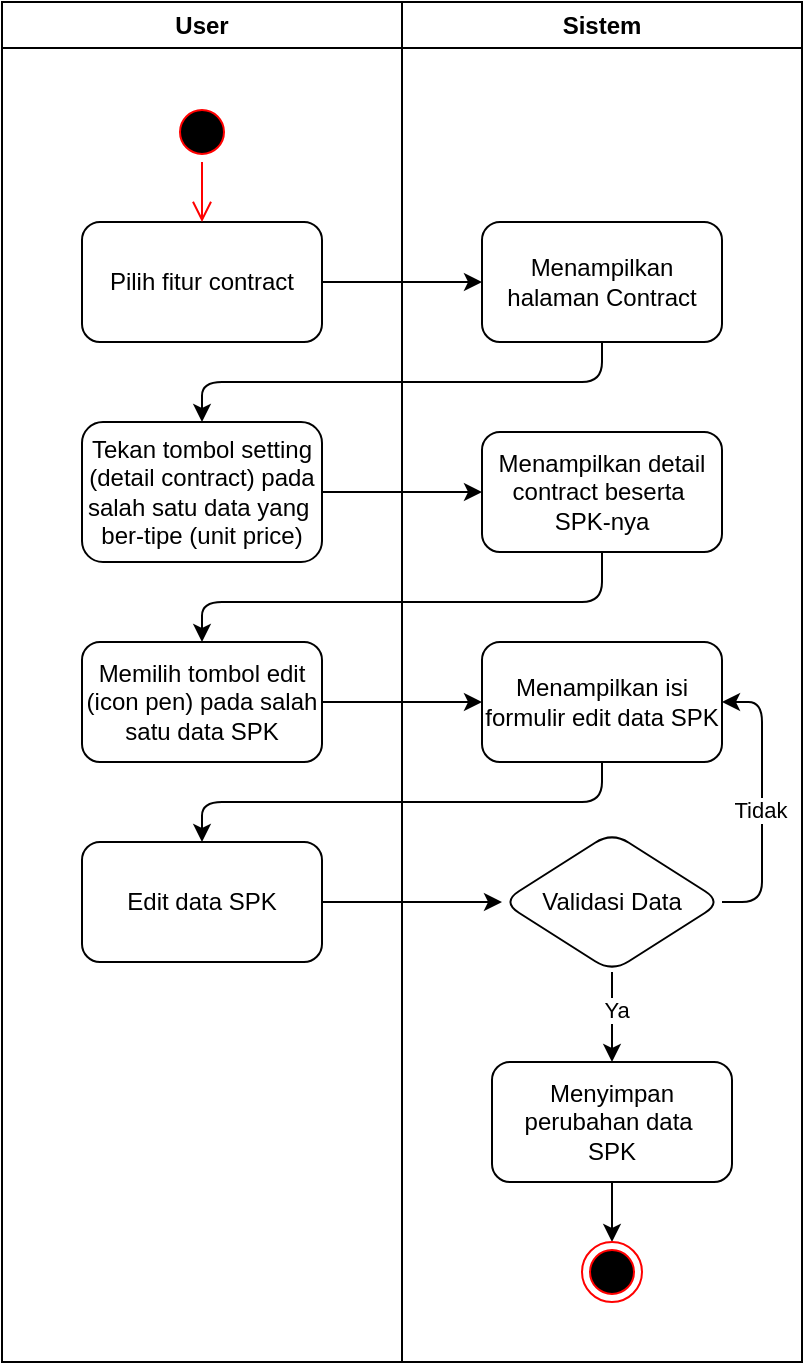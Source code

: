 <mxfile>
    <diagram id="6DhWcTpuCm_Bc9bOImX1" name="Page-1">
        <mxGraphModel dx="1072" dy="347" grid="1" gridSize="10" guides="1" tooltips="1" connect="1" arrows="1" fold="1" page="1" pageScale="1" pageWidth="850" pageHeight="1100" math="0" shadow="0">
            <root>
                <mxCell id="0"/>
                <mxCell id="1" parent="0"/>
                <mxCell id="4" value="User" style="swimlane;whiteSpace=wrap;html=1;" parent="1" vertex="1">
                    <mxGeometry x="120" y="120" width="200" height="680" as="geometry"/>
                </mxCell>
                <mxCell id="5" value="" style="ellipse;html=1;shape=startState;fillColor=#000000;strokeColor=#ff0000;" parent="4" vertex="1">
                    <mxGeometry x="85" y="50" width="30" height="30" as="geometry"/>
                </mxCell>
                <mxCell id="6" value="Pilih fitur contract" style="rounded=1;whiteSpace=wrap;html=1;" parent="4" vertex="1">
                    <mxGeometry x="40" y="110" width="120" height="60" as="geometry"/>
                </mxCell>
                <mxCell id="7" value="" style="edgeStyle=orthogonalEdgeStyle;html=1;verticalAlign=bottom;endArrow=open;endSize=8;strokeColor=#ff0000;entryX=0.5;entryY=0;entryDx=0;entryDy=0;" parent="4" source="5" target="6" edge="1">
                    <mxGeometry relative="1" as="geometry">
                        <mxPoint x="100" y="110" as="targetPoint"/>
                    </mxGeometry>
                </mxCell>
                <mxCell id="8" value="Tekan tombol setting (detail contract) pada salah satu data yang&amp;nbsp;&lt;div&gt;ber-tipe (unit price)&lt;/div&gt;" style="rounded=1;whiteSpace=wrap;html=1;" parent="4" vertex="1">
                    <mxGeometry x="40" y="210" width="120" height="70" as="geometry"/>
                </mxCell>
                <mxCell id="9" value="Memilih tombol edit (icon pen) pada salah satu data SPK" style="rounded=1;whiteSpace=wrap;html=1;" parent="4" vertex="1">
                    <mxGeometry x="40" y="320" width="120" height="60" as="geometry"/>
                </mxCell>
                <mxCell id="10" value="Edit data SPK" style="rounded=1;whiteSpace=wrap;html=1;" parent="4" vertex="1">
                    <mxGeometry x="40" y="420" width="120" height="60" as="geometry"/>
                </mxCell>
                <mxCell id="11" value="Sistem" style="swimlane;whiteSpace=wrap;html=1;" parent="1" vertex="1">
                    <mxGeometry x="320" y="120" width="200" height="680" as="geometry"/>
                </mxCell>
                <mxCell id="12" value="Menampilkan halaman Contract" style="rounded=1;whiteSpace=wrap;html=1;" parent="11" vertex="1">
                    <mxGeometry x="40" y="110" width="120" height="60" as="geometry"/>
                </mxCell>
                <mxCell id="13" value="Menampilkan detail contract beserta&amp;nbsp;&lt;div&gt;SPK-nya&lt;/div&gt;" style="rounded=1;whiteSpace=wrap;html=1;" parent="11" vertex="1">
                    <mxGeometry x="40" y="215" width="120" height="60" as="geometry"/>
                </mxCell>
                <mxCell id="14" value="Menampilkan isi formulir edit data SPK" style="rounded=1;whiteSpace=wrap;html=1;" parent="11" vertex="1">
                    <mxGeometry x="40" y="320" width="120" height="60" as="geometry"/>
                </mxCell>
                <mxCell id="15" style="edgeStyle=none;html=1;entryX=1;entryY=0.5;entryDx=0;entryDy=0;" parent="11" source="17" target="14" edge="1">
                    <mxGeometry relative="1" as="geometry">
                        <Array as="points">
                            <mxPoint x="180" y="450"/>
                            <mxPoint x="180" y="350"/>
                        </Array>
                    </mxGeometry>
                </mxCell>
                <mxCell id="31" value="Tidak" style="edgeLabel;html=1;align=center;verticalAlign=middle;resizable=0;points=[];" vertex="1" connectable="0" parent="15">
                    <mxGeometry x="-0.049" y="1" relative="1" as="geometry">
                        <mxPoint as="offset"/>
                    </mxGeometry>
                </mxCell>
                <mxCell id="16" value="" style="edgeStyle=none;html=1;" parent="11" source="17" target="19" edge="1">
                    <mxGeometry relative="1" as="geometry"/>
                </mxCell>
                <mxCell id="30" value="Ya" style="edgeLabel;html=1;align=center;verticalAlign=middle;resizable=0;points=[];" vertex="1" connectable="0" parent="16">
                    <mxGeometry x="-0.182" y="2" relative="1" as="geometry">
                        <mxPoint as="offset"/>
                    </mxGeometry>
                </mxCell>
                <mxCell id="17" value="Validasi Data" style="rhombus;whiteSpace=wrap;html=1;rounded=1;" parent="11" vertex="1">
                    <mxGeometry x="50" y="415" width="110" height="70" as="geometry"/>
                </mxCell>
                <mxCell id="18" value="" style="edgeStyle=none;html=1;" parent="11" source="19" target="21" edge="1">
                    <mxGeometry relative="1" as="geometry"/>
                </mxCell>
                <mxCell id="19" value="Menyimpan perubahan data&amp;nbsp;&lt;div&gt;SPK&lt;/div&gt;" style="rounded=1;whiteSpace=wrap;html=1;" parent="11" vertex="1">
                    <mxGeometry x="45" y="530" width="120" height="60" as="geometry"/>
                </mxCell>
                <mxCell id="21" value="" style="ellipse;html=1;shape=endState;fillColor=#000000;strokeColor=#ff0000;" parent="11" vertex="1">
                    <mxGeometry x="90" y="620" width="30" height="30" as="geometry"/>
                </mxCell>
                <mxCell id="22" value="" style="edgeStyle=none;html=1;" parent="1" source="6" target="12" edge="1">
                    <mxGeometry relative="1" as="geometry"/>
                </mxCell>
                <mxCell id="23" value="" style="edgeStyle=none;html=1;entryX=0.5;entryY=0;entryDx=0;entryDy=0;exitX=0.5;exitY=1;exitDx=0;exitDy=0;" parent="1" source="12" target="8" edge="1">
                    <mxGeometry relative="1" as="geometry">
                        <Array as="points">
                            <mxPoint x="420" y="310"/>
                            <mxPoint x="220" y="310"/>
                        </Array>
                    </mxGeometry>
                </mxCell>
                <mxCell id="24" value="" style="edgeStyle=none;html=1;" parent="1" source="8" target="13" edge="1">
                    <mxGeometry relative="1" as="geometry"/>
                </mxCell>
                <mxCell id="25" value="" style="edgeStyle=none;html=1;entryX=0.5;entryY=0;entryDx=0;entryDy=0;exitX=0.5;exitY=1;exitDx=0;exitDy=0;" parent="1" source="13" target="9" edge="1">
                    <mxGeometry relative="1" as="geometry">
                        <Array as="points">
                            <mxPoint x="420" y="420"/>
                            <mxPoint x="220" y="420"/>
                        </Array>
                    </mxGeometry>
                </mxCell>
                <mxCell id="26" value="" style="edgeStyle=none;html=1;" parent="1" source="9" target="14" edge="1">
                    <mxGeometry relative="1" as="geometry"/>
                </mxCell>
                <mxCell id="27" value="" style="edgeStyle=none;html=1;entryX=0.5;entryY=0;entryDx=0;entryDy=0;exitX=0.5;exitY=1;exitDx=0;exitDy=0;" parent="1" source="14" target="10" edge="1">
                    <mxGeometry relative="1" as="geometry">
                        <Array as="points">
                            <mxPoint x="420" y="520"/>
                            <mxPoint x="220" y="520"/>
                        </Array>
                    </mxGeometry>
                </mxCell>
                <mxCell id="28" value="" style="edgeStyle=none;html=1;" parent="1" source="10" target="17" edge="1">
                    <mxGeometry relative="1" as="geometry"/>
                </mxCell>
            </root>
        </mxGraphModel>
    </diagram>
</mxfile>